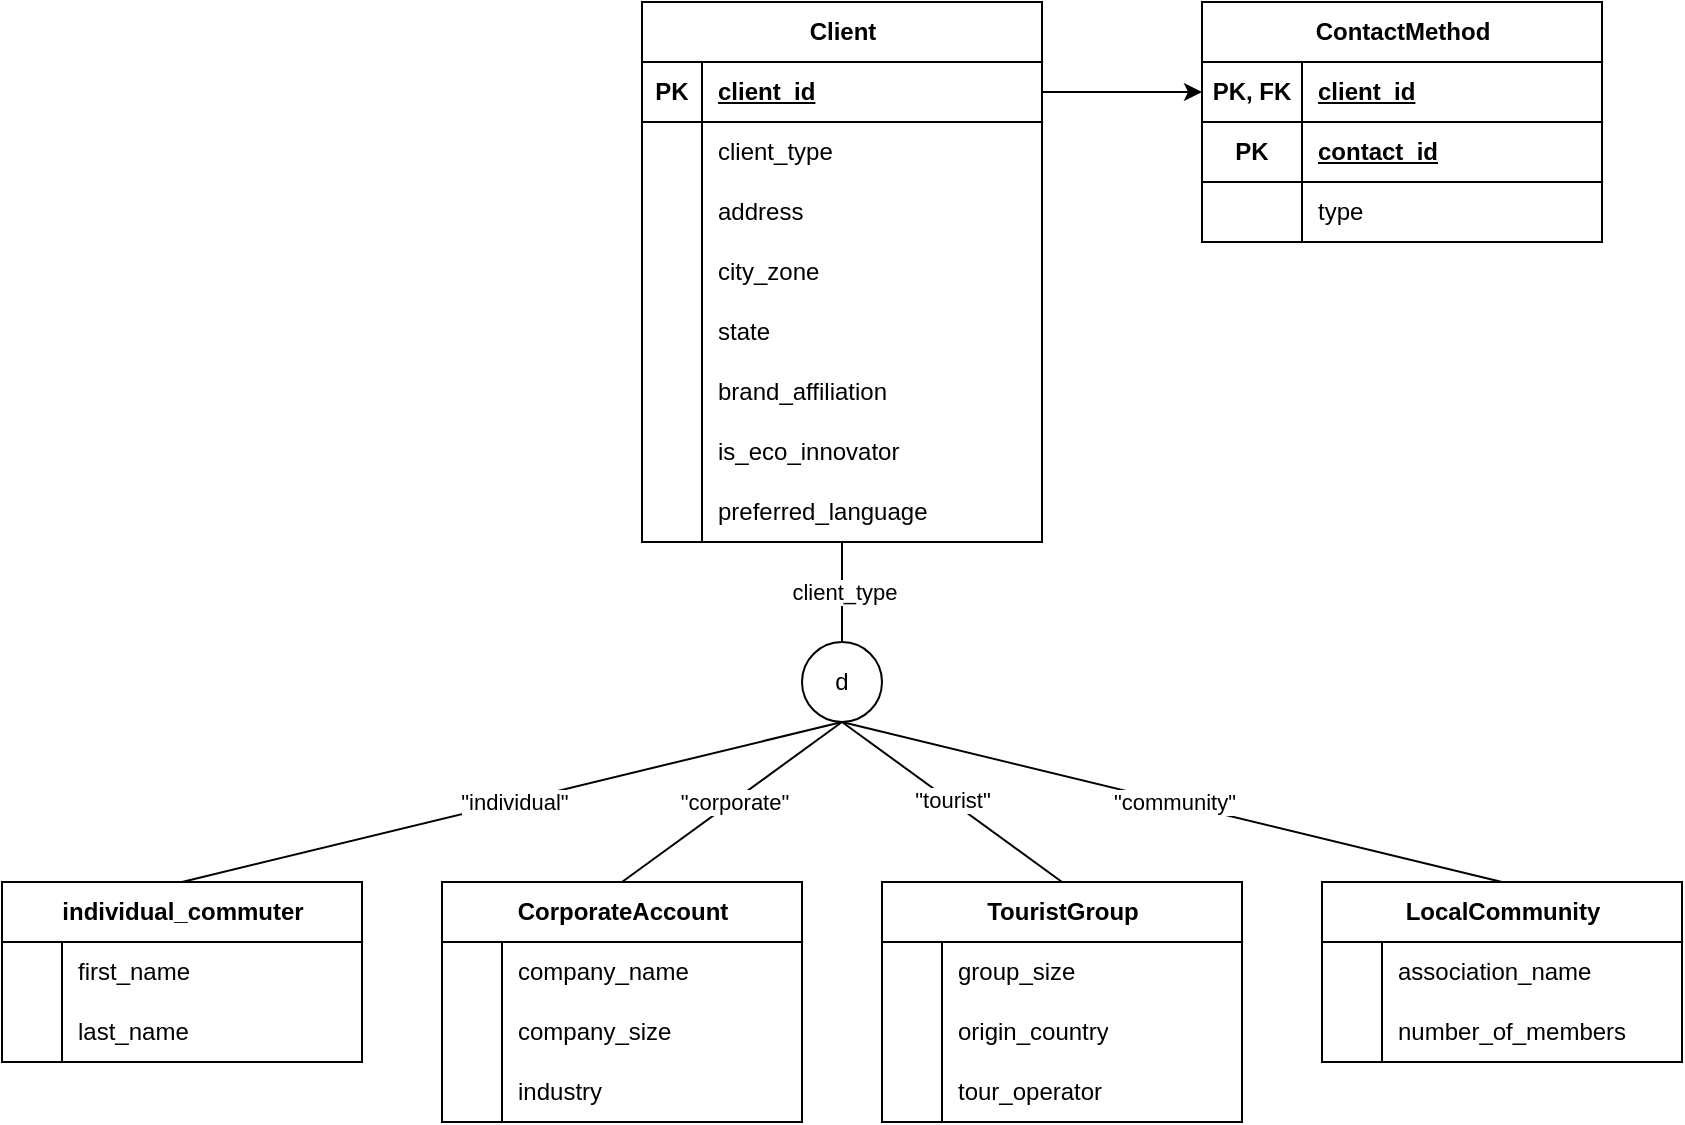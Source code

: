 <mxfile version="27.1.4">
  <diagram id="R2lEEEUBdFMjLlhIrx00" name="Page-1">
    <mxGraphModel dx="696" dy="790" grid="1" gridSize="10" guides="1" tooltips="1" connect="1" arrows="1" fold="1" page="1" pageScale="1" pageWidth="850" pageHeight="1100" math="0" shadow="0" extFonts="Permanent Marker^https://fonts.googleapis.com/css?family=Permanent+Marker">
      <root>
        <mxCell id="0" />
        <mxCell id="1" parent="0" />
        <mxCell id="Vc_T_APvDjTDvoh1z75V-36" style="edgeStyle=orthogonalEdgeStyle;rounded=0;orthogonalLoop=1;jettySize=auto;html=1;entryX=0.5;entryY=0;entryDx=0;entryDy=0;endArrow=none;startFill=0;" edge="1" parent="1" source="TGokOmCcMqFCOAKC5Mgh-1" target="Vc_T_APvDjTDvoh1z75V-35">
          <mxGeometry relative="1" as="geometry" />
        </mxCell>
        <mxCell id="Vc_T_APvDjTDvoh1z75V-117" value="client_type" style="edgeLabel;html=1;align=center;verticalAlign=middle;resizable=0;points=[];" vertex="1" connectable="0" parent="Vc_T_APvDjTDvoh1z75V-36">
          <mxGeometry x="-0.002" y="1" relative="1" as="geometry">
            <mxPoint as="offset" />
          </mxGeometry>
        </mxCell>
        <mxCell id="TGokOmCcMqFCOAKC5Mgh-1" value="Client" style="shape=table;startSize=30;container=1;collapsible=1;childLayout=tableLayout;fixedRows=1;rowLines=0;fontStyle=1;align=center;resizeLast=1;html=1;" parent="1" vertex="1">
          <mxGeometry x="400" y="360" width="200.0" height="270" as="geometry" />
        </mxCell>
        <mxCell id="TGokOmCcMqFCOAKC5Mgh-2" value="" style="shape=tableRow;horizontal=0;startSize=0;swimlaneHead=0;swimlaneBody=0;fillColor=none;collapsible=0;dropTarget=0;points=[[0,0.5],[1,0.5]];portConstraint=eastwest;top=0;left=0;right=0;bottom=1;" parent="TGokOmCcMqFCOAKC5Mgh-1" vertex="1">
          <mxGeometry y="30" width="200.0" height="30" as="geometry" />
        </mxCell>
        <mxCell id="TGokOmCcMqFCOAKC5Mgh-3" value="PK" style="shape=partialRectangle;connectable=0;fillColor=none;top=0;left=0;bottom=0;right=0;fontStyle=1;overflow=hidden;whiteSpace=wrap;html=1;" parent="TGokOmCcMqFCOAKC5Mgh-2" vertex="1">
          <mxGeometry width="30" height="30" as="geometry">
            <mxRectangle width="30" height="30" as="alternateBounds" />
          </mxGeometry>
        </mxCell>
        <mxCell id="TGokOmCcMqFCOAKC5Mgh-4" value="client_id" style="shape=partialRectangle;connectable=0;fillColor=none;top=0;left=0;bottom=0;right=0;align=left;spacingLeft=6;fontStyle=5;overflow=hidden;whiteSpace=wrap;html=1;" parent="TGokOmCcMqFCOAKC5Mgh-2" vertex="1">
          <mxGeometry x="30" width="170.0" height="30" as="geometry">
            <mxRectangle width="170.0" height="30" as="alternateBounds" />
          </mxGeometry>
        </mxCell>
        <mxCell id="Vc_T_APvDjTDvoh1z75V-276" style="shape=tableRow;horizontal=0;startSize=0;swimlaneHead=0;swimlaneBody=0;fillColor=none;collapsible=0;dropTarget=0;points=[[0,0.5],[1,0.5]];portConstraint=eastwest;top=0;left=0;right=0;bottom=0;" vertex="1" parent="TGokOmCcMqFCOAKC5Mgh-1">
          <mxGeometry y="60" width="200.0" height="30" as="geometry" />
        </mxCell>
        <mxCell id="Vc_T_APvDjTDvoh1z75V-277" style="shape=partialRectangle;connectable=0;fillColor=none;top=0;left=0;bottom=0;right=0;editable=1;overflow=hidden;whiteSpace=wrap;html=1;" vertex="1" parent="Vc_T_APvDjTDvoh1z75V-276">
          <mxGeometry width="30" height="30" as="geometry">
            <mxRectangle width="30" height="30" as="alternateBounds" />
          </mxGeometry>
        </mxCell>
        <mxCell id="Vc_T_APvDjTDvoh1z75V-278" value="client_type" style="shape=partialRectangle;connectable=1;fillColor=none;top=0;left=0;bottom=0;right=0;align=left;spacingLeft=6;overflow=hidden;whiteSpace=wrap;html=1;movable=1;resizable=1;rotatable=1;deletable=1;editable=1;locked=0;" vertex="1" parent="Vc_T_APvDjTDvoh1z75V-276">
          <mxGeometry x="30" width="170.0" height="30" as="geometry">
            <mxRectangle width="170.0" height="30" as="alternateBounds" />
          </mxGeometry>
        </mxCell>
        <mxCell id="Vc_T_APvDjTDvoh1z75V-19" style="shape=tableRow;horizontal=0;startSize=0;swimlaneHead=0;swimlaneBody=0;fillColor=none;collapsible=0;dropTarget=0;points=[[0,0.5],[1,0.5]];portConstraint=eastwest;top=0;left=0;right=0;bottom=0;" vertex="1" parent="TGokOmCcMqFCOAKC5Mgh-1">
          <mxGeometry y="90" width="200.0" height="30" as="geometry" />
        </mxCell>
        <mxCell id="Vc_T_APvDjTDvoh1z75V-20" style="shape=partialRectangle;connectable=0;fillColor=none;top=0;left=0;bottom=0;right=0;editable=1;overflow=hidden;whiteSpace=wrap;html=1;" vertex="1" parent="Vc_T_APvDjTDvoh1z75V-19">
          <mxGeometry width="30" height="30" as="geometry">
            <mxRectangle width="30" height="30" as="alternateBounds" />
          </mxGeometry>
        </mxCell>
        <mxCell id="Vc_T_APvDjTDvoh1z75V-21" value="address" style="shape=partialRectangle;connectable=1;fillColor=none;top=0;left=0;bottom=0;right=0;align=left;spacingLeft=6;overflow=hidden;whiteSpace=wrap;html=1;movable=1;resizable=1;rotatable=1;deletable=1;editable=1;locked=0;" vertex="1" parent="Vc_T_APvDjTDvoh1z75V-19">
          <mxGeometry x="30" width="170.0" height="30" as="geometry">
            <mxRectangle width="170.0" height="30" as="alternateBounds" />
          </mxGeometry>
        </mxCell>
        <mxCell id="Vc_T_APvDjTDvoh1z75V-16" style="shape=tableRow;horizontal=0;startSize=0;swimlaneHead=0;swimlaneBody=0;fillColor=none;collapsible=0;dropTarget=0;points=[[0,0.5],[1,0.5]];portConstraint=eastwest;top=0;left=0;right=0;bottom=0;" vertex="1" parent="TGokOmCcMqFCOAKC5Mgh-1">
          <mxGeometry y="120" width="200.0" height="30" as="geometry" />
        </mxCell>
        <mxCell id="Vc_T_APvDjTDvoh1z75V-17" style="shape=partialRectangle;connectable=0;fillColor=none;top=0;left=0;bottom=0;right=0;editable=1;overflow=hidden;whiteSpace=wrap;html=1;" vertex="1" parent="Vc_T_APvDjTDvoh1z75V-16">
          <mxGeometry width="30" height="30" as="geometry">
            <mxRectangle width="30" height="30" as="alternateBounds" />
          </mxGeometry>
        </mxCell>
        <mxCell id="Vc_T_APvDjTDvoh1z75V-18" value="city_zone" style="shape=partialRectangle;connectable=1;fillColor=none;top=0;left=0;bottom=0;right=0;align=left;spacingLeft=6;overflow=hidden;whiteSpace=wrap;html=1;movable=1;resizable=1;rotatable=1;deletable=1;editable=1;locked=0;" vertex="1" parent="Vc_T_APvDjTDvoh1z75V-16">
          <mxGeometry x="30" width="170.0" height="30" as="geometry">
            <mxRectangle width="170.0" height="30" as="alternateBounds" />
          </mxGeometry>
        </mxCell>
        <mxCell id="Vc_T_APvDjTDvoh1z75V-13" style="shape=tableRow;horizontal=0;startSize=0;swimlaneHead=0;swimlaneBody=0;fillColor=none;collapsible=0;dropTarget=0;points=[[0,0.5],[1,0.5]];portConstraint=eastwest;top=0;left=0;right=0;bottom=0;" vertex="1" parent="TGokOmCcMqFCOAKC5Mgh-1">
          <mxGeometry y="150" width="200.0" height="30" as="geometry" />
        </mxCell>
        <mxCell id="Vc_T_APvDjTDvoh1z75V-14" style="shape=partialRectangle;connectable=0;fillColor=none;top=0;left=0;bottom=0;right=0;editable=1;overflow=hidden;whiteSpace=wrap;html=1;" vertex="1" parent="Vc_T_APvDjTDvoh1z75V-13">
          <mxGeometry width="30" height="30" as="geometry">
            <mxRectangle width="30" height="30" as="alternateBounds" />
          </mxGeometry>
        </mxCell>
        <mxCell id="Vc_T_APvDjTDvoh1z75V-15" value="state" style="shape=partialRectangle;connectable=1;fillColor=none;top=0;left=0;bottom=0;right=0;align=left;spacingLeft=6;overflow=hidden;whiteSpace=wrap;html=1;movable=1;resizable=1;rotatable=1;deletable=1;editable=1;locked=0;" vertex="1" parent="Vc_T_APvDjTDvoh1z75V-13">
          <mxGeometry x="30" width="170.0" height="30" as="geometry">
            <mxRectangle width="170.0" height="30" as="alternateBounds" />
          </mxGeometry>
        </mxCell>
        <mxCell id="Vc_T_APvDjTDvoh1z75V-10" style="shape=tableRow;horizontal=0;startSize=0;swimlaneHead=0;swimlaneBody=0;fillColor=none;collapsible=0;dropTarget=0;points=[[0,0.5],[1,0.5]];portConstraint=eastwest;top=0;left=0;right=0;bottom=0;" vertex="1" parent="TGokOmCcMqFCOAKC5Mgh-1">
          <mxGeometry y="180" width="200.0" height="30" as="geometry" />
        </mxCell>
        <mxCell id="Vc_T_APvDjTDvoh1z75V-11" style="shape=partialRectangle;connectable=0;fillColor=none;top=0;left=0;bottom=0;right=0;editable=1;overflow=hidden;whiteSpace=wrap;html=1;" vertex="1" parent="Vc_T_APvDjTDvoh1z75V-10">
          <mxGeometry width="30" height="30" as="geometry">
            <mxRectangle width="30" height="30" as="alternateBounds" />
          </mxGeometry>
        </mxCell>
        <mxCell id="Vc_T_APvDjTDvoh1z75V-12" value="brand_affiliation" style="shape=partialRectangle;connectable=1;fillColor=none;top=0;left=0;bottom=0;right=0;align=left;spacingLeft=6;overflow=hidden;whiteSpace=wrap;html=1;movable=1;resizable=1;rotatable=1;deletable=1;editable=1;locked=0;" vertex="1" parent="Vc_T_APvDjTDvoh1z75V-10">
          <mxGeometry x="30" width="170.0" height="30" as="geometry">
            <mxRectangle width="170.0" height="30" as="alternateBounds" />
          </mxGeometry>
        </mxCell>
        <mxCell id="Vc_T_APvDjTDvoh1z75V-7" style="shape=tableRow;horizontal=0;startSize=0;swimlaneHead=0;swimlaneBody=0;fillColor=none;collapsible=0;dropTarget=0;points=[[0,0.5],[1,0.5]];portConstraint=eastwest;top=0;left=0;right=0;bottom=0;" vertex="1" parent="TGokOmCcMqFCOAKC5Mgh-1">
          <mxGeometry y="210" width="200.0" height="30" as="geometry" />
        </mxCell>
        <mxCell id="Vc_T_APvDjTDvoh1z75V-8" style="shape=partialRectangle;connectable=0;fillColor=none;top=0;left=0;bottom=0;right=0;editable=1;overflow=hidden;whiteSpace=wrap;html=1;" vertex="1" parent="Vc_T_APvDjTDvoh1z75V-7">
          <mxGeometry width="30" height="30" as="geometry">
            <mxRectangle width="30" height="30" as="alternateBounds" />
          </mxGeometry>
        </mxCell>
        <mxCell id="Vc_T_APvDjTDvoh1z75V-9" value="is_eco_innovator" style="shape=partialRectangle;connectable=1;fillColor=none;top=0;left=0;bottom=0;right=0;align=left;spacingLeft=6;overflow=hidden;whiteSpace=wrap;html=1;movable=1;resizable=1;rotatable=1;deletable=1;editable=1;locked=0;" vertex="1" parent="Vc_T_APvDjTDvoh1z75V-7">
          <mxGeometry x="30" width="170.0" height="30" as="geometry">
            <mxRectangle width="170.0" height="30" as="alternateBounds" />
          </mxGeometry>
        </mxCell>
        <mxCell id="Vc_T_APvDjTDvoh1z75V-4" style="shape=tableRow;horizontal=0;startSize=0;swimlaneHead=0;swimlaneBody=0;fillColor=none;collapsible=0;dropTarget=0;points=[[0,0.5],[1,0.5]];portConstraint=eastwest;top=0;left=0;right=0;bottom=0;" vertex="1" parent="TGokOmCcMqFCOAKC5Mgh-1">
          <mxGeometry y="240" width="200.0" height="30" as="geometry" />
        </mxCell>
        <mxCell id="Vc_T_APvDjTDvoh1z75V-5" style="shape=partialRectangle;connectable=0;fillColor=none;top=0;left=0;bottom=0;right=0;editable=1;overflow=hidden;whiteSpace=wrap;html=1;" vertex="1" parent="Vc_T_APvDjTDvoh1z75V-4">
          <mxGeometry width="30" height="30" as="geometry">
            <mxRectangle width="30" height="30" as="alternateBounds" />
          </mxGeometry>
        </mxCell>
        <mxCell id="Vc_T_APvDjTDvoh1z75V-6" value="preferred_language" style="shape=partialRectangle;connectable=1;fillColor=none;top=0;left=0;bottom=0;right=0;align=left;spacingLeft=6;overflow=hidden;whiteSpace=wrap;html=1;movable=1;resizable=1;rotatable=1;deletable=1;editable=1;locked=0;" vertex="1" parent="Vc_T_APvDjTDvoh1z75V-4">
          <mxGeometry x="30" width="170.0" height="30" as="geometry">
            <mxRectangle width="170.0" height="30" as="alternateBounds" />
          </mxGeometry>
        </mxCell>
        <mxCell id="Vc_T_APvDjTDvoh1z75V-113" style="rounded=0;orthogonalLoop=1;jettySize=auto;html=1;entryX=0.5;entryY=0;entryDx=0;entryDy=0;endArrow=none;startFill=0;exitX=0.5;exitY=1;exitDx=0;exitDy=0;" edge="1" parent="1" source="Vc_T_APvDjTDvoh1z75V-35" target="Vc_T_APvDjTDvoh1z75V-67">
          <mxGeometry relative="1" as="geometry" />
        </mxCell>
        <mxCell id="Vc_T_APvDjTDvoh1z75V-122" value="&quot;community&quot;" style="edgeLabel;html=1;align=center;verticalAlign=middle;resizable=0;points=[];" vertex="1" connectable="0" parent="Vc_T_APvDjTDvoh1z75V-113">
          <mxGeometry x="0.003" relative="1" as="geometry">
            <mxPoint as="offset" />
          </mxGeometry>
        </mxCell>
        <mxCell id="Vc_T_APvDjTDvoh1z75V-114" style="rounded=0;orthogonalLoop=1;jettySize=auto;html=1;entryX=0.5;entryY=0;entryDx=0;entryDy=0;exitX=0.5;exitY=1;exitDx=0;exitDy=0;endArrow=none;startFill=0;" edge="1" parent="1" source="Vc_T_APvDjTDvoh1z75V-35" target="Vc_T_APvDjTDvoh1z75V-54">
          <mxGeometry relative="1" as="geometry" />
        </mxCell>
        <mxCell id="Vc_T_APvDjTDvoh1z75V-120" value="&quot;tourist&quot;" style="edgeLabel;html=1;align=center;verticalAlign=middle;resizable=0;points=[];" vertex="1" connectable="0" parent="Vc_T_APvDjTDvoh1z75V-114">
          <mxGeometry x="-0.009" y="1" relative="1" as="geometry">
            <mxPoint as="offset" />
          </mxGeometry>
        </mxCell>
        <mxCell id="Vc_T_APvDjTDvoh1z75V-115" style="rounded=0;orthogonalLoop=1;jettySize=auto;html=1;entryX=0.5;entryY=0;entryDx=0;entryDy=0;endArrow=none;startFill=0;exitX=0.5;exitY=1;exitDx=0;exitDy=0;" edge="1" parent="1" source="Vc_T_APvDjTDvoh1z75V-35" target="Vc_T_APvDjTDvoh1z75V-41">
          <mxGeometry relative="1" as="geometry" />
        </mxCell>
        <mxCell id="Vc_T_APvDjTDvoh1z75V-119" value="&quot;corporate&quot;" style="edgeLabel;html=1;align=center;verticalAlign=middle;resizable=0;points=[];" vertex="1" connectable="0" parent="Vc_T_APvDjTDvoh1z75V-115">
          <mxGeometry x="-0.01" relative="1" as="geometry">
            <mxPoint as="offset" />
          </mxGeometry>
        </mxCell>
        <mxCell id="Vc_T_APvDjTDvoh1z75V-116" style="rounded=0;orthogonalLoop=1;jettySize=auto;html=1;entryX=0.5;entryY=0;entryDx=0;entryDy=0;endArrow=none;startFill=0;exitX=0.5;exitY=1;exitDx=0;exitDy=0;" edge="1" parent="1" source="Vc_T_APvDjTDvoh1z75V-35" target="Vc_T_APvDjTDvoh1z75V-96">
          <mxGeometry relative="1" as="geometry" />
        </mxCell>
        <mxCell id="Vc_T_APvDjTDvoh1z75V-118" value="&quot;individual&quot;" style="edgeLabel;html=1;align=center;verticalAlign=middle;resizable=0;points=[];" vertex="1" connectable="0" parent="Vc_T_APvDjTDvoh1z75V-116">
          <mxGeometry x="-0.001" relative="1" as="geometry">
            <mxPoint as="offset" />
          </mxGeometry>
        </mxCell>
        <mxCell id="Vc_T_APvDjTDvoh1z75V-35" value="d" style="ellipse;whiteSpace=wrap;html=1;aspect=fixed;" vertex="1" parent="1">
          <mxGeometry x="480" y="680" width="40" height="40" as="geometry" />
        </mxCell>
        <mxCell id="Vc_T_APvDjTDvoh1z75V-41" value="CorporateAccount" style="shape=table;startSize=30;container=1;collapsible=1;childLayout=tableLayout;fixedRows=1;rowLines=0;fontStyle=1;align=center;resizeLast=1;html=1;" vertex="1" parent="1">
          <mxGeometry x="300" y="800" width="180" height="120" as="geometry" />
        </mxCell>
        <mxCell id="Vc_T_APvDjTDvoh1z75V-106" style="shape=tableRow;horizontal=0;startSize=0;swimlaneHead=0;swimlaneBody=0;fillColor=none;collapsible=0;dropTarget=0;points=[[0,0.5],[1,0.5]];portConstraint=eastwest;top=0;left=0;right=0;bottom=0;" vertex="1" parent="Vc_T_APvDjTDvoh1z75V-41">
          <mxGeometry y="30" width="180" height="30" as="geometry" />
        </mxCell>
        <mxCell id="Vc_T_APvDjTDvoh1z75V-107" style="shape=partialRectangle;connectable=0;fillColor=none;top=0;left=0;bottom=0;right=0;editable=1;overflow=hidden;whiteSpace=wrap;html=1;" vertex="1" parent="Vc_T_APvDjTDvoh1z75V-106">
          <mxGeometry width="30" height="30" as="geometry">
            <mxRectangle width="30" height="30" as="alternateBounds" />
          </mxGeometry>
        </mxCell>
        <mxCell id="Vc_T_APvDjTDvoh1z75V-108" value="company_name" style="shape=partialRectangle;connectable=0;fillColor=none;top=0;left=0;bottom=0;right=0;align=left;spacingLeft=6;overflow=hidden;whiteSpace=wrap;html=1;" vertex="1" parent="Vc_T_APvDjTDvoh1z75V-106">
          <mxGeometry x="30" width="150" height="30" as="geometry">
            <mxRectangle width="150" height="30" as="alternateBounds" />
          </mxGeometry>
        </mxCell>
        <mxCell id="Vc_T_APvDjTDvoh1z75V-45" value="" style="shape=tableRow;horizontal=0;startSize=0;swimlaneHead=0;swimlaneBody=0;fillColor=none;collapsible=0;dropTarget=0;points=[[0,0.5],[1,0.5]];portConstraint=eastwest;top=0;left=0;right=0;bottom=0;" vertex="1" parent="Vc_T_APvDjTDvoh1z75V-41">
          <mxGeometry y="60" width="180" height="30" as="geometry" />
        </mxCell>
        <mxCell id="Vc_T_APvDjTDvoh1z75V-46" value="" style="shape=partialRectangle;connectable=0;fillColor=none;top=0;left=0;bottom=0;right=0;editable=1;overflow=hidden;whiteSpace=wrap;html=1;" vertex="1" parent="Vc_T_APvDjTDvoh1z75V-45">
          <mxGeometry width="30" height="30" as="geometry">
            <mxRectangle width="30" height="30" as="alternateBounds" />
          </mxGeometry>
        </mxCell>
        <mxCell id="Vc_T_APvDjTDvoh1z75V-47" value="company_size" style="shape=partialRectangle;connectable=0;fillColor=none;top=0;left=0;bottom=0;right=0;align=left;spacingLeft=6;overflow=hidden;whiteSpace=wrap;html=1;" vertex="1" parent="Vc_T_APvDjTDvoh1z75V-45">
          <mxGeometry x="30" width="150" height="30" as="geometry">
            <mxRectangle width="150" height="30" as="alternateBounds" />
          </mxGeometry>
        </mxCell>
        <mxCell id="Vc_T_APvDjTDvoh1z75V-48" value="" style="shape=tableRow;horizontal=0;startSize=0;swimlaneHead=0;swimlaneBody=0;fillColor=none;collapsible=0;dropTarget=0;points=[[0,0.5],[1,0.5]];portConstraint=eastwest;top=0;left=0;right=0;bottom=0;" vertex="1" parent="Vc_T_APvDjTDvoh1z75V-41">
          <mxGeometry y="90" width="180" height="30" as="geometry" />
        </mxCell>
        <mxCell id="Vc_T_APvDjTDvoh1z75V-49" value="" style="shape=partialRectangle;connectable=0;fillColor=none;top=0;left=0;bottom=0;right=0;editable=1;overflow=hidden;whiteSpace=wrap;html=1;" vertex="1" parent="Vc_T_APvDjTDvoh1z75V-48">
          <mxGeometry width="30" height="30" as="geometry">
            <mxRectangle width="30" height="30" as="alternateBounds" />
          </mxGeometry>
        </mxCell>
        <mxCell id="Vc_T_APvDjTDvoh1z75V-50" value="industry" style="shape=partialRectangle;connectable=0;fillColor=none;top=0;left=0;bottom=0;right=0;align=left;spacingLeft=6;overflow=hidden;whiteSpace=wrap;html=1;" vertex="1" parent="Vc_T_APvDjTDvoh1z75V-48">
          <mxGeometry x="30" width="150" height="30" as="geometry">
            <mxRectangle width="150" height="30" as="alternateBounds" />
          </mxGeometry>
        </mxCell>
        <mxCell id="Vc_T_APvDjTDvoh1z75V-54" value="TouristGroup" style="shape=table;startSize=30;container=1;collapsible=1;childLayout=tableLayout;fixedRows=1;rowLines=0;fontStyle=1;align=center;resizeLast=1;html=1;" vertex="1" parent="1">
          <mxGeometry x="520" y="800" width="180" height="120" as="geometry" />
        </mxCell>
        <mxCell id="Vc_T_APvDjTDvoh1z75V-58" value="" style="shape=tableRow;horizontal=0;startSize=0;swimlaneHead=0;swimlaneBody=0;fillColor=none;collapsible=0;dropTarget=0;points=[[0,0.5],[1,0.5]];portConstraint=eastwest;top=0;left=0;right=0;bottom=0;" vertex="1" parent="Vc_T_APvDjTDvoh1z75V-54">
          <mxGeometry y="30" width="180" height="30" as="geometry" />
        </mxCell>
        <mxCell id="Vc_T_APvDjTDvoh1z75V-59" value="" style="shape=partialRectangle;connectable=0;fillColor=none;top=0;left=0;bottom=0;right=0;editable=1;overflow=hidden;whiteSpace=wrap;html=1;" vertex="1" parent="Vc_T_APvDjTDvoh1z75V-58">
          <mxGeometry width="30" height="30" as="geometry">
            <mxRectangle width="30" height="30" as="alternateBounds" />
          </mxGeometry>
        </mxCell>
        <mxCell id="Vc_T_APvDjTDvoh1z75V-60" value="group_size" style="shape=partialRectangle;connectable=0;fillColor=none;top=0;left=0;bottom=0;right=0;align=left;spacingLeft=6;overflow=hidden;whiteSpace=wrap;html=1;" vertex="1" parent="Vc_T_APvDjTDvoh1z75V-58">
          <mxGeometry x="30" width="150" height="30" as="geometry">
            <mxRectangle width="150" height="30" as="alternateBounds" />
          </mxGeometry>
        </mxCell>
        <mxCell id="Vc_T_APvDjTDvoh1z75V-61" value="" style="shape=tableRow;horizontal=0;startSize=0;swimlaneHead=0;swimlaneBody=0;fillColor=none;collapsible=0;dropTarget=0;points=[[0,0.5],[1,0.5]];portConstraint=eastwest;top=0;left=0;right=0;bottom=0;" vertex="1" parent="Vc_T_APvDjTDvoh1z75V-54">
          <mxGeometry y="60" width="180" height="30" as="geometry" />
        </mxCell>
        <mxCell id="Vc_T_APvDjTDvoh1z75V-62" value="" style="shape=partialRectangle;connectable=0;fillColor=none;top=0;left=0;bottom=0;right=0;editable=1;overflow=hidden;whiteSpace=wrap;html=1;" vertex="1" parent="Vc_T_APvDjTDvoh1z75V-61">
          <mxGeometry width="30" height="30" as="geometry">
            <mxRectangle width="30" height="30" as="alternateBounds" />
          </mxGeometry>
        </mxCell>
        <mxCell id="Vc_T_APvDjTDvoh1z75V-63" value="origin_country" style="shape=partialRectangle;connectable=0;fillColor=none;top=0;left=0;bottom=0;right=0;align=left;spacingLeft=6;overflow=hidden;whiteSpace=wrap;html=1;" vertex="1" parent="Vc_T_APvDjTDvoh1z75V-61">
          <mxGeometry x="30" width="150" height="30" as="geometry">
            <mxRectangle width="150" height="30" as="alternateBounds" />
          </mxGeometry>
        </mxCell>
        <mxCell id="Vc_T_APvDjTDvoh1z75V-93" style="shape=tableRow;horizontal=0;startSize=0;swimlaneHead=0;swimlaneBody=0;fillColor=none;collapsible=0;dropTarget=0;points=[[0,0.5],[1,0.5]];portConstraint=eastwest;top=0;left=0;right=0;bottom=0;" vertex="1" parent="Vc_T_APvDjTDvoh1z75V-54">
          <mxGeometry y="90" width="180" height="30" as="geometry" />
        </mxCell>
        <mxCell id="Vc_T_APvDjTDvoh1z75V-94" style="shape=partialRectangle;connectable=0;fillColor=none;top=0;left=0;bottom=0;right=0;editable=1;overflow=hidden;whiteSpace=wrap;html=1;" vertex="1" parent="Vc_T_APvDjTDvoh1z75V-93">
          <mxGeometry width="30" height="30" as="geometry">
            <mxRectangle width="30" height="30" as="alternateBounds" />
          </mxGeometry>
        </mxCell>
        <mxCell id="Vc_T_APvDjTDvoh1z75V-95" value="tour_operator" style="shape=partialRectangle;connectable=0;fillColor=none;top=0;left=0;bottom=0;right=0;align=left;spacingLeft=6;overflow=hidden;whiteSpace=wrap;html=1;" vertex="1" parent="Vc_T_APvDjTDvoh1z75V-93">
          <mxGeometry x="30" width="150" height="30" as="geometry">
            <mxRectangle width="150" height="30" as="alternateBounds" />
          </mxGeometry>
        </mxCell>
        <mxCell id="Vc_T_APvDjTDvoh1z75V-67" value="LocalCommunity" style="shape=table;startSize=30;container=1;collapsible=1;childLayout=tableLayout;fixedRows=1;rowLines=0;fontStyle=1;align=center;resizeLast=1;html=1;" vertex="1" parent="1">
          <mxGeometry x="740" y="800" width="180" height="90" as="geometry" />
        </mxCell>
        <mxCell id="Vc_T_APvDjTDvoh1z75V-71" value="" style="shape=tableRow;horizontal=0;startSize=0;swimlaneHead=0;swimlaneBody=0;fillColor=none;collapsible=0;dropTarget=0;points=[[0,0.5],[1,0.5]];portConstraint=eastwest;top=0;left=0;right=0;bottom=0;" vertex="1" parent="Vc_T_APvDjTDvoh1z75V-67">
          <mxGeometry y="30" width="180" height="30" as="geometry" />
        </mxCell>
        <mxCell id="Vc_T_APvDjTDvoh1z75V-72" value="" style="shape=partialRectangle;connectable=0;fillColor=none;top=0;left=0;bottom=0;right=0;editable=1;overflow=hidden;whiteSpace=wrap;html=1;" vertex="1" parent="Vc_T_APvDjTDvoh1z75V-71">
          <mxGeometry width="30" height="30" as="geometry">
            <mxRectangle width="30" height="30" as="alternateBounds" />
          </mxGeometry>
        </mxCell>
        <mxCell id="Vc_T_APvDjTDvoh1z75V-73" value="association_name" style="shape=partialRectangle;connectable=0;fillColor=none;top=0;left=0;bottom=0;right=0;align=left;spacingLeft=6;overflow=hidden;whiteSpace=wrap;html=1;" vertex="1" parent="Vc_T_APvDjTDvoh1z75V-71">
          <mxGeometry x="30" width="150" height="30" as="geometry">
            <mxRectangle width="150" height="30" as="alternateBounds" />
          </mxGeometry>
        </mxCell>
        <mxCell id="Vc_T_APvDjTDvoh1z75V-74" value="" style="shape=tableRow;horizontal=0;startSize=0;swimlaneHead=0;swimlaneBody=0;fillColor=none;collapsible=0;dropTarget=0;points=[[0,0.5],[1,0.5]];portConstraint=eastwest;top=0;left=0;right=0;bottom=0;" vertex="1" parent="Vc_T_APvDjTDvoh1z75V-67">
          <mxGeometry y="60" width="180" height="30" as="geometry" />
        </mxCell>
        <mxCell id="Vc_T_APvDjTDvoh1z75V-75" value="" style="shape=partialRectangle;connectable=0;fillColor=none;top=0;left=0;bottom=0;right=0;editable=1;overflow=hidden;whiteSpace=wrap;html=1;" vertex="1" parent="Vc_T_APvDjTDvoh1z75V-74">
          <mxGeometry width="30" height="30" as="geometry">
            <mxRectangle width="30" height="30" as="alternateBounds" />
          </mxGeometry>
        </mxCell>
        <mxCell id="Vc_T_APvDjTDvoh1z75V-76" value="number_of_members" style="shape=partialRectangle;connectable=0;fillColor=none;top=0;left=0;bottom=0;right=0;align=left;spacingLeft=6;overflow=hidden;whiteSpace=wrap;html=1;" vertex="1" parent="Vc_T_APvDjTDvoh1z75V-74">
          <mxGeometry x="30" width="150" height="30" as="geometry">
            <mxRectangle width="150" height="30" as="alternateBounds" />
          </mxGeometry>
        </mxCell>
        <mxCell id="Vc_T_APvDjTDvoh1z75V-96" value="individual_commuter" style="shape=table;startSize=30;container=1;collapsible=1;childLayout=tableLayout;fixedRows=1;rowLines=0;fontStyle=1;align=center;resizeLast=1;html=1;" vertex="1" parent="1">
          <mxGeometry x="80" y="800" width="180" height="90" as="geometry" />
        </mxCell>
        <mxCell id="Vc_T_APvDjTDvoh1z75V-100" value="" style="shape=tableRow;horizontal=0;startSize=0;swimlaneHead=0;swimlaneBody=0;fillColor=none;collapsible=0;dropTarget=0;points=[[0,0.5],[1,0.5]];portConstraint=eastwest;top=0;left=0;right=0;bottom=0;" vertex="1" parent="Vc_T_APvDjTDvoh1z75V-96">
          <mxGeometry y="30" width="180" height="30" as="geometry" />
        </mxCell>
        <mxCell id="Vc_T_APvDjTDvoh1z75V-101" value="" style="shape=partialRectangle;connectable=0;fillColor=none;top=0;left=0;bottom=0;right=0;editable=1;overflow=hidden;whiteSpace=wrap;html=1;" vertex="1" parent="Vc_T_APvDjTDvoh1z75V-100">
          <mxGeometry width="30" height="30" as="geometry">
            <mxRectangle width="30" height="30" as="alternateBounds" />
          </mxGeometry>
        </mxCell>
        <mxCell id="Vc_T_APvDjTDvoh1z75V-102" value="first_name" style="shape=partialRectangle;connectable=0;fillColor=none;top=0;left=0;bottom=0;right=0;align=left;spacingLeft=6;overflow=hidden;whiteSpace=wrap;html=1;" vertex="1" parent="Vc_T_APvDjTDvoh1z75V-100">
          <mxGeometry x="30" width="150" height="30" as="geometry">
            <mxRectangle width="150" height="30" as="alternateBounds" />
          </mxGeometry>
        </mxCell>
        <mxCell id="Vc_T_APvDjTDvoh1z75V-103" style="shape=tableRow;horizontal=0;startSize=0;swimlaneHead=0;swimlaneBody=0;fillColor=none;collapsible=0;dropTarget=0;points=[[0,0.5],[1,0.5]];portConstraint=eastwest;top=0;left=0;right=0;bottom=0;" vertex="1" parent="Vc_T_APvDjTDvoh1z75V-96">
          <mxGeometry y="60" width="180" height="30" as="geometry" />
        </mxCell>
        <mxCell id="Vc_T_APvDjTDvoh1z75V-104" style="shape=partialRectangle;connectable=0;fillColor=none;top=0;left=0;bottom=0;right=0;editable=1;overflow=hidden;whiteSpace=wrap;html=1;" vertex="1" parent="Vc_T_APvDjTDvoh1z75V-103">
          <mxGeometry width="30" height="30" as="geometry">
            <mxRectangle width="30" height="30" as="alternateBounds" />
          </mxGeometry>
        </mxCell>
        <mxCell id="Vc_T_APvDjTDvoh1z75V-105" value="last_name" style="shape=partialRectangle;connectable=0;fillColor=none;top=0;left=0;bottom=0;right=0;align=left;spacingLeft=6;overflow=hidden;whiteSpace=wrap;html=1;" vertex="1" parent="Vc_T_APvDjTDvoh1z75V-103">
          <mxGeometry x="30" width="150" height="30" as="geometry">
            <mxRectangle width="150" height="30" as="alternateBounds" />
          </mxGeometry>
        </mxCell>
        <mxCell id="Vc_T_APvDjTDvoh1z75V-232" value="ContactMethod" style="shape=table;startSize=30;container=1;collapsible=1;childLayout=tableLayout;fixedRows=1;rowLines=0;fontStyle=1;align=center;resizeLast=1;html=1;" vertex="1" parent="1">
          <mxGeometry x="680" y="360" width="200.0" height="120" as="geometry" />
        </mxCell>
        <mxCell id="Vc_T_APvDjTDvoh1z75V-233" value="" style="shape=tableRow;horizontal=0;startSize=0;swimlaneHead=0;swimlaneBody=0;fillColor=none;collapsible=0;dropTarget=0;points=[[0,0.5],[1,0.5]];portConstraint=eastwest;top=0;left=0;right=0;bottom=1;" vertex="1" parent="Vc_T_APvDjTDvoh1z75V-232">
          <mxGeometry y="30" width="200.0" height="30" as="geometry" />
        </mxCell>
        <mxCell id="Vc_T_APvDjTDvoh1z75V-234" value="PK, FK" style="shape=partialRectangle;connectable=0;fillColor=none;top=0;left=0;bottom=0;right=0;fontStyle=1;overflow=hidden;whiteSpace=wrap;html=1;" vertex="1" parent="Vc_T_APvDjTDvoh1z75V-233">
          <mxGeometry width="50" height="30" as="geometry">
            <mxRectangle width="50" height="30" as="alternateBounds" />
          </mxGeometry>
        </mxCell>
        <mxCell id="Vc_T_APvDjTDvoh1z75V-235" value="client_id" style="shape=partialRectangle;connectable=0;fillColor=none;top=0;left=0;bottom=0;right=0;align=left;spacingLeft=6;fontStyle=5;overflow=hidden;whiteSpace=wrap;html=1;" vertex="1" parent="Vc_T_APvDjTDvoh1z75V-233">
          <mxGeometry x="50" width="150.0" height="30" as="geometry">
            <mxRectangle width="150.0" height="30" as="alternateBounds" />
          </mxGeometry>
        </mxCell>
        <mxCell id="Vc_T_APvDjTDvoh1z75V-269" style="shape=tableRow;horizontal=0;startSize=0;swimlaneHead=0;swimlaneBody=0;fillColor=none;collapsible=0;dropTarget=0;points=[[0,0.5],[1,0.5]];portConstraint=eastwest;top=0;left=0;right=0;bottom=1;" vertex="1" parent="Vc_T_APvDjTDvoh1z75V-232">
          <mxGeometry y="60" width="200.0" height="30" as="geometry" />
        </mxCell>
        <mxCell id="Vc_T_APvDjTDvoh1z75V-270" value="PK" style="shape=partialRectangle;connectable=0;fillColor=none;top=0;left=0;bottom=0;right=0;fontStyle=1;overflow=hidden;whiteSpace=wrap;html=1;" vertex="1" parent="Vc_T_APvDjTDvoh1z75V-269">
          <mxGeometry width="50" height="30" as="geometry">
            <mxRectangle width="50" height="30" as="alternateBounds" />
          </mxGeometry>
        </mxCell>
        <mxCell id="Vc_T_APvDjTDvoh1z75V-271" value="contact_id" style="shape=partialRectangle;connectable=0;fillColor=none;top=0;left=0;bottom=0;right=0;align=left;spacingLeft=6;fontStyle=5;overflow=hidden;whiteSpace=wrap;html=1;" vertex="1" parent="Vc_T_APvDjTDvoh1z75V-269">
          <mxGeometry x="50" width="150.0" height="30" as="geometry">
            <mxRectangle width="150.0" height="30" as="alternateBounds" />
          </mxGeometry>
        </mxCell>
        <mxCell id="Vc_T_APvDjTDvoh1z75V-242" style="shape=tableRow;horizontal=0;startSize=0;swimlaneHead=0;swimlaneBody=0;fillColor=none;collapsible=0;dropTarget=0;points=[[0,0.5],[1,0.5]];portConstraint=eastwest;top=0;left=0;right=0;bottom=0;" vertex="1" parent="Vc_T_APvDjTDvoh1z75V-232">
          <mxGeometry y="90" width="200.0" height="30" as="geometry" />
        </mxCell>
        <mxCell id="Vc_T_APvDjTDvoh1z75V-243" style="shape=partialRectangle;connectable=0;fillColor=none;top=0;left=0;bottom=0;right=0;editable=1;overflow=hidden;whiteSpace=wrap;html=1;" vertex="1" parent="Vc_T_APvDjTDvoh1z75V-242">
          <mxGeometry width="50" height="30" as="geometry">
            <mxRectangle width="50" height="30" as="alternateBounds" />
          </mxGeometry>
        </mxCell>
        <mxCell id="Vc_T_APvDjTDvoh1z75V-244" value="type" style="shape=partialRectangle;connectable=1;fillColor=none;top=0;left=0;bottom=0;right=0;align=left;spacingLeft=6;overflow=hidden;whiteSpace=wrap;html=1;movable=1;resizable=1;rotatable=1;deletable=1;editable=1;locked=0;" vertex="1" parent="Vc_T_APvDjTDvoh1z75V-242">
          <mxGeometry x="50" width="150.0" height="30" as="geometry">
            <mxRectangle width="150.0" height="30" as="alternateBounds" />
          </mxGeometry>
        </mxCell>
        <mxCell id="Vc_T_APvDjTDvoh1z75V-272" style="edgeStyle=orthogonalEdgeStyle;rounded=0;orthogonalLoop=1;jettySize=auto;html=1;entryX=0;entryY=0.5;entryDx=0;entryDy=0;" edge="1" parent="1" source="TGokOmCcMqFCOAKC5Mgh-2" target="Vc_T_APvDjTDvoh1z75V-233">
          <mxGeometry relative="1" as="geometry" />
        </mxCell>
      </root>
    </mxGraphModel>
  </diagram>
</mxfile>
